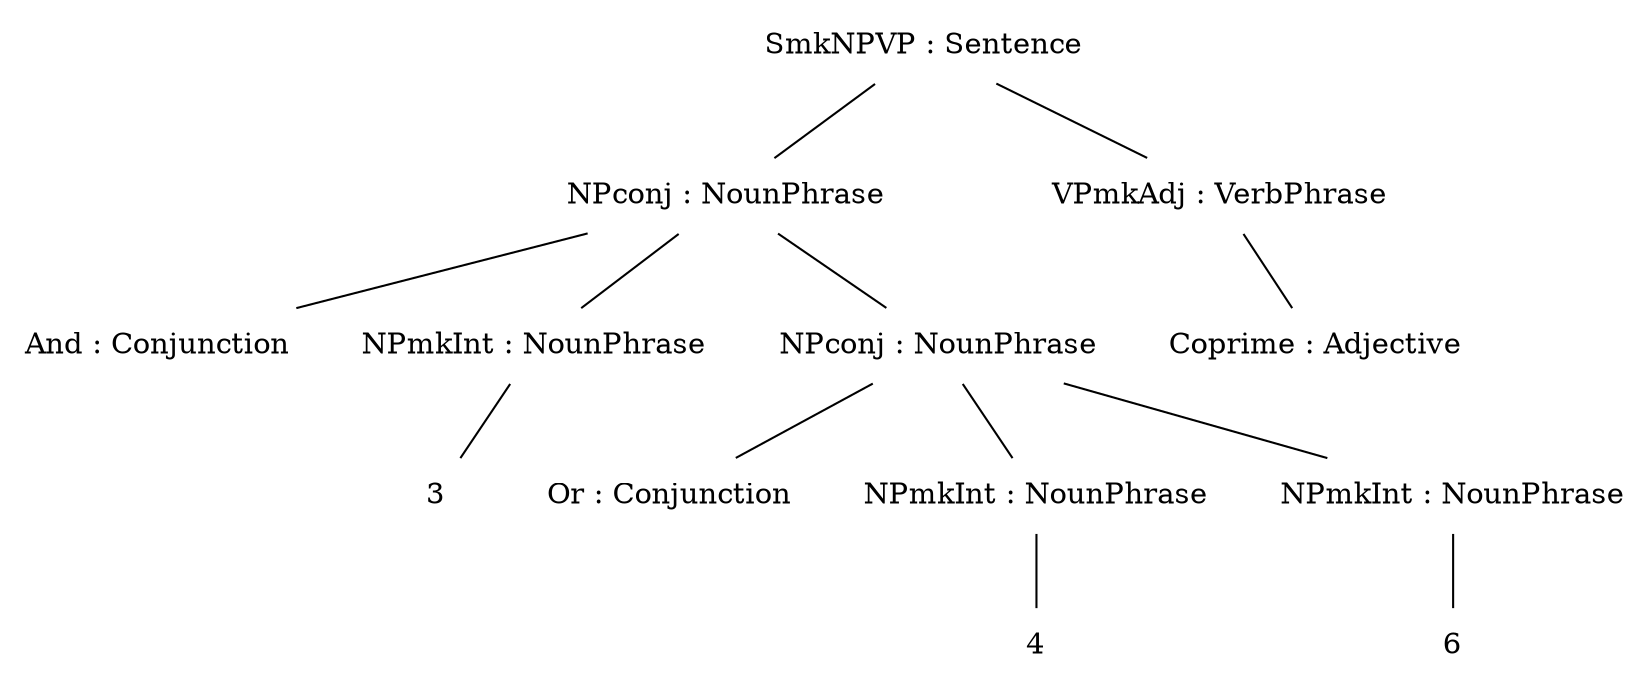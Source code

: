 graph {
n0[label = "SmkNPVP : Sentence", style = "solid", shape = "plaintext"] ;
n0_0[label = "NPconj : NounPhrase", style = "solid", shape = "plaintext"] ;
n0 -- n0_0 [style = "solid"];
n0_0_0[label = "And : Conjunction", style = "solid", shape = "plaintext"] ;
n0_0 -- n0_0_0 [style = "solid"];
n1_0_0[label = "NPmkInt : NounPhrase", style = "solid", shape = "plaintext"] ;
n0_0 -- n1_0_0 [style = "solid"];
n0_1_0_0[label = "3", style = "solid", shape = "plaintext"] ;
n1_0_0 -- n0_1_0_0 [style = "solid"];
n2_0_0[label = "NPconj : NounPhrase", style = "solid", shape = "plaintext"] ;
n0_0 -- n2_0_0 [style = "solid"];
n0_2_0_0[label = "Or : Conjunction", style = "solid", shape = "plaintext"] ;
n2_0_0 -- n0_2_0_0 [style = "solid"];
n1_2_0_0[label = "NPmkInt : NounPhrase", style = "solid", shape = "plaintext"] ;
n2_0_0 -- n1_2_0_0 [style = "solid"];
n0_1_2_0_0[label = "4", style = "solid", shape = "plaintext"] ;
n1_2_0_0 -- n0_1_2_0_0 [style = "solid"];
n2_2_0_0[label = "NPmkInt : NounPhrase", style = "solid", shape = "plaintext"] ;
n2_0_0 -- n2_2_0_0 [style = "solid"];
n0_2_2_0_0[label = "6", style = "solid", shape = "plaintext"] ;
n2_2_0_0 -- n0_2_2_0_0 [style = "solid"];
n1_0[label = "VPmkAdj : VerbPhrase", style = "solid", shape = "plaintext"] ;
n0 -- n1_0 [style = "solid"];
n0_1_0[label = "Coprime : Adjective", style = "solid", shape = "plaintext"] ;
n1_0 -- n0_1_0 [style = "solid"];
}